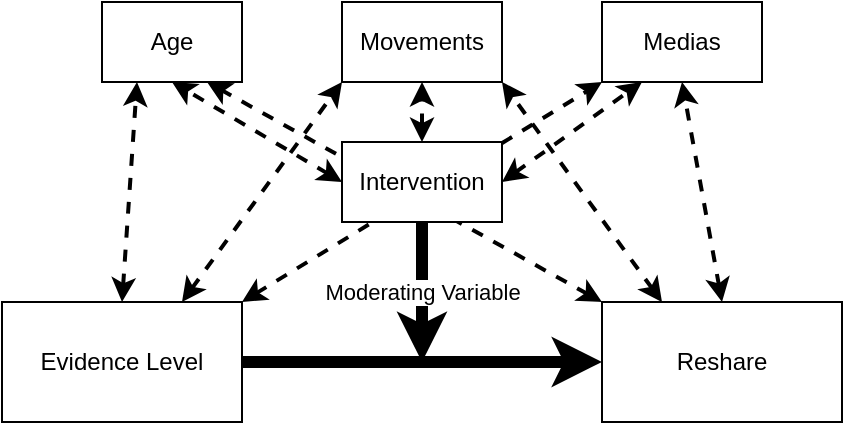 <mxfile version="14.4.4" type="github">
  <diagram id="R2lEEEUBdFMjLlhIrx00" name="Page-1">
    <mxGraphModel dx="810" dy="566" grid="1" gridSize="10" guides="1" tooltips="1" connect="1" arrows="1" fold="1" page="1" pageScale="1" pageWidth="850" pageHeight="1100" math="0" shadow="0" extFonts="Permanent Marker^https://fonts.googleapis.com/css?family=Permanent+Marker">
      <root>
        <mxCell id="0" />
        <mxCell id="1" parent="0" />
        <mxCell id="7h_Nxt9xkPaAKm6GFx3f-1" value="Evidence Level" style="rounded=0;whiteSpace=wrap;html=1;" vertex="1" parent="1">
          <mxGeometry x="200" y="300" width="120" height="60" as="geometry" />
        </mxCell>
        <mxCell id="7h_Nxt9xkPaAKm6GFx3f-3" value="Reshare" style="rounded=0;whiteSpace=wrap;html=1;" vertex="1" parent="1">
          <mxGeometry x="500" y="300" width="120" height="60" as="geometry" />
        </mxCell>
        <mxCell id="7h_Nxt9xkPaAKm6GFx3f-4" value="Age" style="rounded=0;whiteSpace=wrap;html=1;" vertex="1" parent="1">
          <mxGeometry x="250" y="150" width="70" height="40" as="geometry" />
        </mxCell>
        <mxCell id="7h_Nxt9xkPaAKm6GFx3f-5" value="Movements" style="rounded=0;whiteSpace=wrap;html=1;" vertex="1" parent="1">
          <mxGeometry x="370" y="150" width="80" height="40" as="geometry" />
        </mxCell>
        <mxCell id="7h_Nxt9xkPaAKm6GFx3f-6" value="Medias" style="rounded=0;whiteSpace=wrap;html=1;" vertex="1" parent="1">
          <mxGeometry x="500" y="150" width="80" height="40" as="geometry" />
        </mxCell>
        <mxCell id="7h_Nxt9xkPaAKm6GFx3f-8" value="" style="endArrow=classic;html=1;exitX=1;exitY=0.5;exitDx=0;exitDy=0;entryX=0;entryY=0.5;entryDx=0;entryDy=0;strokeWidth=6;" edge="1" parent="1" source="7h_Nxt9xkPaAKm6GFx3f-1" target="7h_Nxt9xkPaAKm6GFx3f-3">
          <mxGeometry width="50" height="50" relative="1" as="geometry">
            <mxPoint x="400" y="320" as="sourcePoint" />
            <mxPoint x="450" y="270" as="targetPoint" />
          </mxGeometry>
        </mxCell>
        <mxCell id="7h_Nxt9xkPaAKm6GFx3f-9" value="" style="endArrow=classic;html=1;strokeWidth=6;exitX=0.5;exitY=1;exitDx=0;exitDy=0;" edge="1" parent="1" source="7h_Nxt9xkPaAKm6GFx3f-7">
          <mxGeometry relative="1" as="geometry">
            <mxPoint x="370" y="300" as="sourcePoint" />
            <mxPoint x="410" y="330" as="targetPoint" />
          </mxGeometry>
        </mxCell>
        <mxCell id="7h_Nxt9xkPaAKm6GFx3f-10" value="Moderating Variable" style="edgeLabel;resizable=0;html=1;align=center;verticalAlign=middle;" connectable="0" vertex="1" parent="7h_Nxt9xkPaAKm6GFx3f-9">
          <mxGeometry relative="1" as="geometry" />
        </mxCell>
        <mxCell id="7h_Nxt9xkPaAKm6GFx3f-11" value="" style="endArrow=classic;startArrow=classic;html=1;strokeWidth=2;entryX=0.25;entryY=1;entryDx=0;entryDy=0;exitX=0.5;exitY=0;exitDx=0;exitDy=0;dashed=1;" edge="1" parent="1" source="7h_Nxt9xkPaAKm6GFx3f-1" target="7h_Nxt9xkPaAKm6GFx3f-4">
          <mxGeometry width="50" height="50" relative="1" as="geometry">
            <mxPoint x="400" y="320" as="sourcePoint" />
            <mxPoint x="450" y="270" as="targetPoint" />
          </mxGeometry>
        </mxCell>
        <mxCell id="7h_Nxt9xkPaAKm6GFx3f-12" value="" style="endArrow=classic;startArrow=classic;html=1;strokeWidth=2;entryX=0.5;entryY=1;entryDx=0;entryDy=0;exitX=0;exitY=0.5;exitDx=0;exitDy=0;dashed=1;" edge="1" parent="1" source="7h_Nxt9xkPaAKm6GFx3f-7" target="7h_Nxt9xkPaAKm6GFx3f-4">
          <mxGeometry width="50" height="50" relative="1" as="geometry">
            <mxPoint x="270" y="310" as="sourcePoint" />
            <mxPoint x="295" y="200" as="targetPoint" />
          </mxGeometry>
        </mxCell>
        <mxCell id="7h_Nxt9xkPaAKm6GFx3f-13" value="" style="endArrow=classic;startArrow=classic;html=1;strokeWidth=2;entryX=0.75;entryY=1;entryDx=0;entryDy=0;exitX=0;exitY=0;exitDx=0;exitDy=0;dashed=1;" edge="1" parent="1" source="7h_Nxt9xkPaAKm6GFx3f-3" target="7h_Nxt9xkPaAKm6GFx3f-4">
          <mxGeometry width="50" height="50" relative="1" as="geometry">
            <mxPoint x="380" y="250" as="sourcePoint" />
            <mxPoint x="312.5" y="200" as="targetPoint" />
          </mxGeometry>
        </mxCell>
        <mxCell id="7h_Nxt9xkPaAKm6GFx3f-14" value="" style="endArrow=classic;startArrow=classic;html=1;strokeWidth=2;entryX=0;entryY=1;entryDx=0;entryDy=0;exitX=0.75;exitY=0;exitDx=0;exitDy=0;dashed=1;" edge="1" parent="1" source="7h_Nxt9xkPaAKm6GFx3f-1" target="7h_Nxt9xkPaAKm6GFx3f-5">
          <mxGeometry width="50" height="50" relative="1" as="geometry">
            <mxPoint x="510" y="310" as="sourcePoint" />
            <mxPoint x="312.5" y="200" as="targetPoint" />
          </mxGeometry>
        </mxCell>
        <mxCell id="7h_Nxt9xkPaAKm6GFx3f-15" value="" style="endArrow=classic;startArrow=classic;html=1;strokeWidth=2;entryX=0.5;entryY=1;entryDx=0;entryDy=0;exitX=0.5;exitY=0;exitDx=0;exitDy=0;dashed=1;" edge="1" parent="1" source="7h_Nxt9xkPaAKm6GFx3f-7" target="7h_Nxt9xkPaAKm6GFx3f-5">
          <mxGeometry width="50" height="50" relative="1" as="geometry">
            <mxPoint x="300" y="310" as="sourcePoint" />
            <mxPoint x="380" y="200" as="targetPoint" />
          </mxGeometry>
        </mxCell>
        <mxCell id="7h_Nxt9xkPaAKm6GFx3f-16" value="" style="endArrow=classic;startArrow=classic;html=1;strokeWidth=2;entryX=1;entryY=1;entryDx=0;entryDy=0;exitX=0.25;exitY=0;exitDx=0;exitDy=0;dashed=1;" edge="1" parent="1" source="7h_Nxt9xkPaAKm6GFx3f-3" target="7h_Nxt9xkPaAKm6GFx3f-5">
          <mxGeometry width="50" height="50" relative="1" as="geometry">
            <mxPoint x="420" y="230" as="sourcePoint" />
            <mxPoint x="420" y="200" as="targetPoint" />
          </mxGeometry>
        </mxCell>
        <mxCell id="7h_Nxt9xkPaAKm6GFx3f-17" value="" style="endArrow=classic;startArrow=classic;html=1;strokeWidth=2;entryX=0.5;entryY=1;entryDx=0;entryDy=0;exitX=0.5;exitY=0;exitDx=0;exitDy=0;dashed=1;" edge="1" parent="1" source="7h_Nxt9xkPaAKm6GFx3f-3" target="7h_Nxt9xkPaAKm6GFx3f-6">
          <mxGeometry width="50" height="50" relative="1" as="geometry">
            <mxPoint x="540" y="310" as="sourcePoint" />
            <mxPoint x="460" y="200" as="targetPoint" />
          </mxGeometry>
        </mxCell>
        <mxCell id="7h_Nxt9xkPaAKm6GFx3f-18" value="" style="endArrow=classic;startArrow=classic;html=1;strokeWidth=2;entryX=0.25;entryY=1;entryDx=0;entryDy=0;exitX=1;exitY=0.5;exitDx=0;exitDy=0;dashed=1;" edge="1" parent="1" source="7h_Nxt9xkPaAKm6GFx3f-7" target="7h_Nxt9xkPaAKm6GFx3f-6">
          <mxGeometry width="50" height="50" relative="1" as="geometry">
            <mxPoint x="570" y="310" as="sourcePoint" />
            <mxPoint x="550" y="200" as="targetPoint" />
          </mxGeometry>
        </mxCell>
        <mxCell id="7h_Nxt9xkPaAKm6GFx3f-19" value="" style="endArrow=classic;startArrow=classic;html=1;strokeWidth=2;entryX=0;entryY=1;entryDx=0;entryDy=0;exitX=1;exitY=0;exitDx=0;exitDy=0;dashed=1;" edge="1" parent="1" source="7h_Nxt9xkPaAKm6GFx3f-1" target="7h_Nxt9xkPaAKm6GFx3f-6">
          <mxGeometry width="50" height="50" relative="1" as="geometry">
            <mxPoint x="460" y="250" as="sourcePoint" />
            <mxPoint x="530" y="200" as="targetPoint" />
          </mxGeometry>
        </mxCell>
        <mxCell id="7h_Nxt9xkPaAKm6GFx3f-7" value="Intervention" style="rounded=0;whiteSpace=wrap;html=1;" vertex="1" parent="1">
          <mxGeometry x="370" y="220" width="80" height="40" as="geometry" />
        </mxCell>
      </root>
    </mxGraphModel>
  </diagram>
</mxfile>
